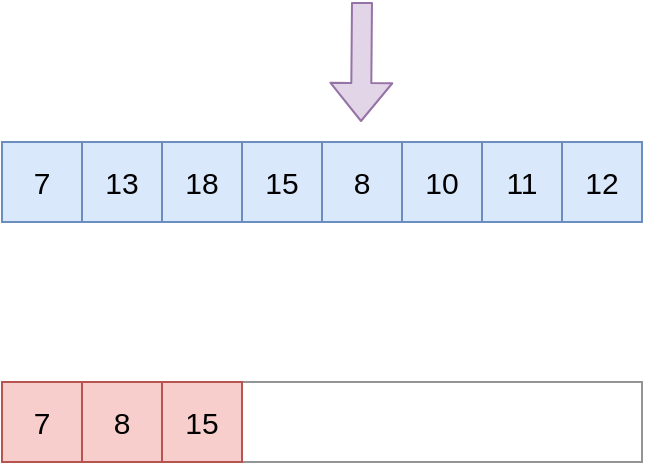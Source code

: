 <mxfile>
    <diagram id="zlf3e3JGd8h3VjiDn-Kn" name="第 1 页">
        <mxGraphModel dx="821" dy="534" grid="1" gridSize="10" guides="1" tooltips="1" connect="1" arrows="1" fold="1" page="1" pageScale="1" pageWidth="1920" pageHeight="1200" math="0" shadow="0">
            <root>
                <mxCell id="0"/>
                <mxCell id="1" parent="0"/>
                <mxCell id="11" value="" style="rounded=0;whiteSpace=wrap;html=1;fontSize=15;fillColor=none;strokeColor=#949494;" vertex="1" parent="1">
                    <mxGeometry x="200" y="200" width="320" height="40" as="geometry"/>
                </mxCell>
                <mxCell id="2" value="7" style="whiteSpace=wrap;html=1;aspect=fixed;fillColor=#dae8fc;strokeColor=#6c8ebf;fontSize=15;" vertex="1" parent="1">
                    <mxGeometry x="200" y="80" width="40" height="40" as="geometry"/>
                </mxCell>
                <mxCell id="3" value="13" style="whiteSpace=wrap;html=1;aspect=fixed;fillColor=#dae8fc;strokeColor=#6c8ebf;fontSize=15;" vertex="1" parent="1">
                    <mxGeometry x="240" y="80" width="40" height="40" as="geometry"/>
                </mxCell>
                <mxCell id="4" value="18" style="whiteSpace=wrap;html=1;aspect=fixed;fillColor=#dae8fc;strokeColor=#6c8ebf;fontSize=15;" vertex="1" parent="1">
                    <mxGeometry x="280" y="80" width="40" height="40" as="geometry"/>
                </mxCell>
                <mxCell id="5" value="15" style="whiteSpace=wrap;html=1;aspect=fixed;fillColor=#dae8fc;strokeColor=#6c8ebf;fontSize=15;" vertex="1" parent="1">
                    <mxGeometry x="320" y="80" width="40" height="40" as="geometry"/>
                </mxCell>
                <mxCell id="6" value="8" style="whiteSpace=wrap;html=1;aspect=fixed;fillColor=#dae8fc;strokeColor=#6c8ebf;fontSize=15;" vertex="1" parent="1">
                    <mxGeometry x="360" y="80" width="40" height="40" as="geometry"/>
                </mxCell>
                <mxCell id="7" value="10" style="whiteSpace=wrap;html=1;aspect=fixed;fillColor=#dae8fc;strokeColor=#6c8ebf;fontSize=15;" vertex="1" parent="1">
                    <mxGeometry x="400" y="80" width="40" height="40" as="geometry"/>
                </mxCell>
                <mxCell id="8" value="11" style="whiteSpace=wrap;html=1;aspect=fixed;fillColor=#dae8fc;strokeColor=#6c8ebf;fontSize=15;" vertex="1" parent="1">
                    <mxGeometry x="440" y="80" width="40" height="40" as="geometry"/>
                </mxCell>
                <mxCell id="9" value="12" style="whiteSpace=wrap;html=1;aspect=fixed;fillColor=#dae8fc;strokeColor=#6c8ebf;fontSize=15;" vertex="1" parent="1">
                    <mxGeometry x="480" y="80" width="40" height="40" as="geometry"/>
                </mxCell>
                <mxCell id="10" value="7" style="whiteSpace=wrap;html=1;aspect=fixed;fillColor=#f8cecc;strokeColor=#b85450;fontSize=15;" vertex="1" parent="1">
                    <mxGeometry x="200" y="200" width="40" height="40" as="geometry"/>
                </mxCell>
                <mxCell id="12" value="" style="shape=flexArrow;endArrow=classic;html=1;fontSize=15;fillColor=#e1d5e7;strokeColor=#9673a6;" edge="1" parent="1">
                    <mxGeometry width="50" height="50" relative="1" as="geometry">
                        <mxPoint x="380" y="10" as="sourcePoint"/>
                        <mxPoint x="379.5" y="70" as="targetPoint"/>
                    </mxGeometry>
                </mxCell>
                <mxCell id="47" value="8" style="whiteSpace=wrap;html=1;aspect=fixed;fillColor=#f8cecc;strokeColor=#b85450;fontSize=15;" vertex="1" parent="1">
                    <mxGeometry x="240" y="200" width="40" height="40" as="geometry"/>
                </mxCell>
                <mxCell id="48" value="15" style="whiteSpace=wrap;html=1;aspect=fixed;fillColor=#f8cecc;strokeColor=#b85450;fontSize=15;" vertex="1" parent="1">
                    <mxGeometry x="280" y="200" width="40" height="40" as="geometry"/>
                </mxCell>
            </root>
        </mxGraphModel>
    </diagram>
</mxfile>